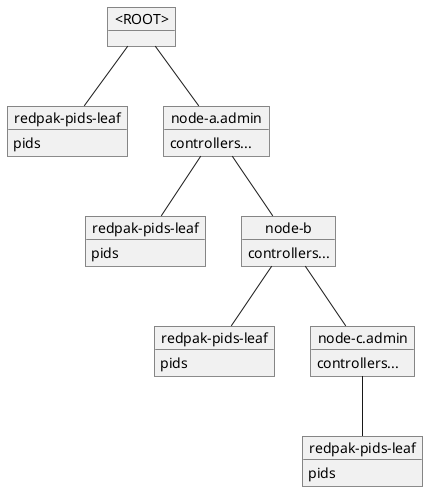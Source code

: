 @startuml

object "<ROOT>" as ROOT
object "redpak-pids-leaf" as root_pid 
object "node-a.admin" as nodea
object "redpak-pids-leaf" as nodea_pid
object "node-b" as nodeb
object "redpak-pids-leaf" as nodeb_pid
object "node-c.admin" as nodec
object "redpak-pids-leaf" as nodec_pid

ROOT -- nodea
nodea -- nodeb
nodeb -- nodec
ROOT -- root_pid
nodea -- nodea_pid
nodeb -- nodeb_pid
nodec -- nodec_pid

nodea : controllers...
nodeb : controllers...
nodec : controllers...

root_pid : pids
nodea_pid : pids
nodeb_pid : pids
nodec_pid : pids

@enduml
